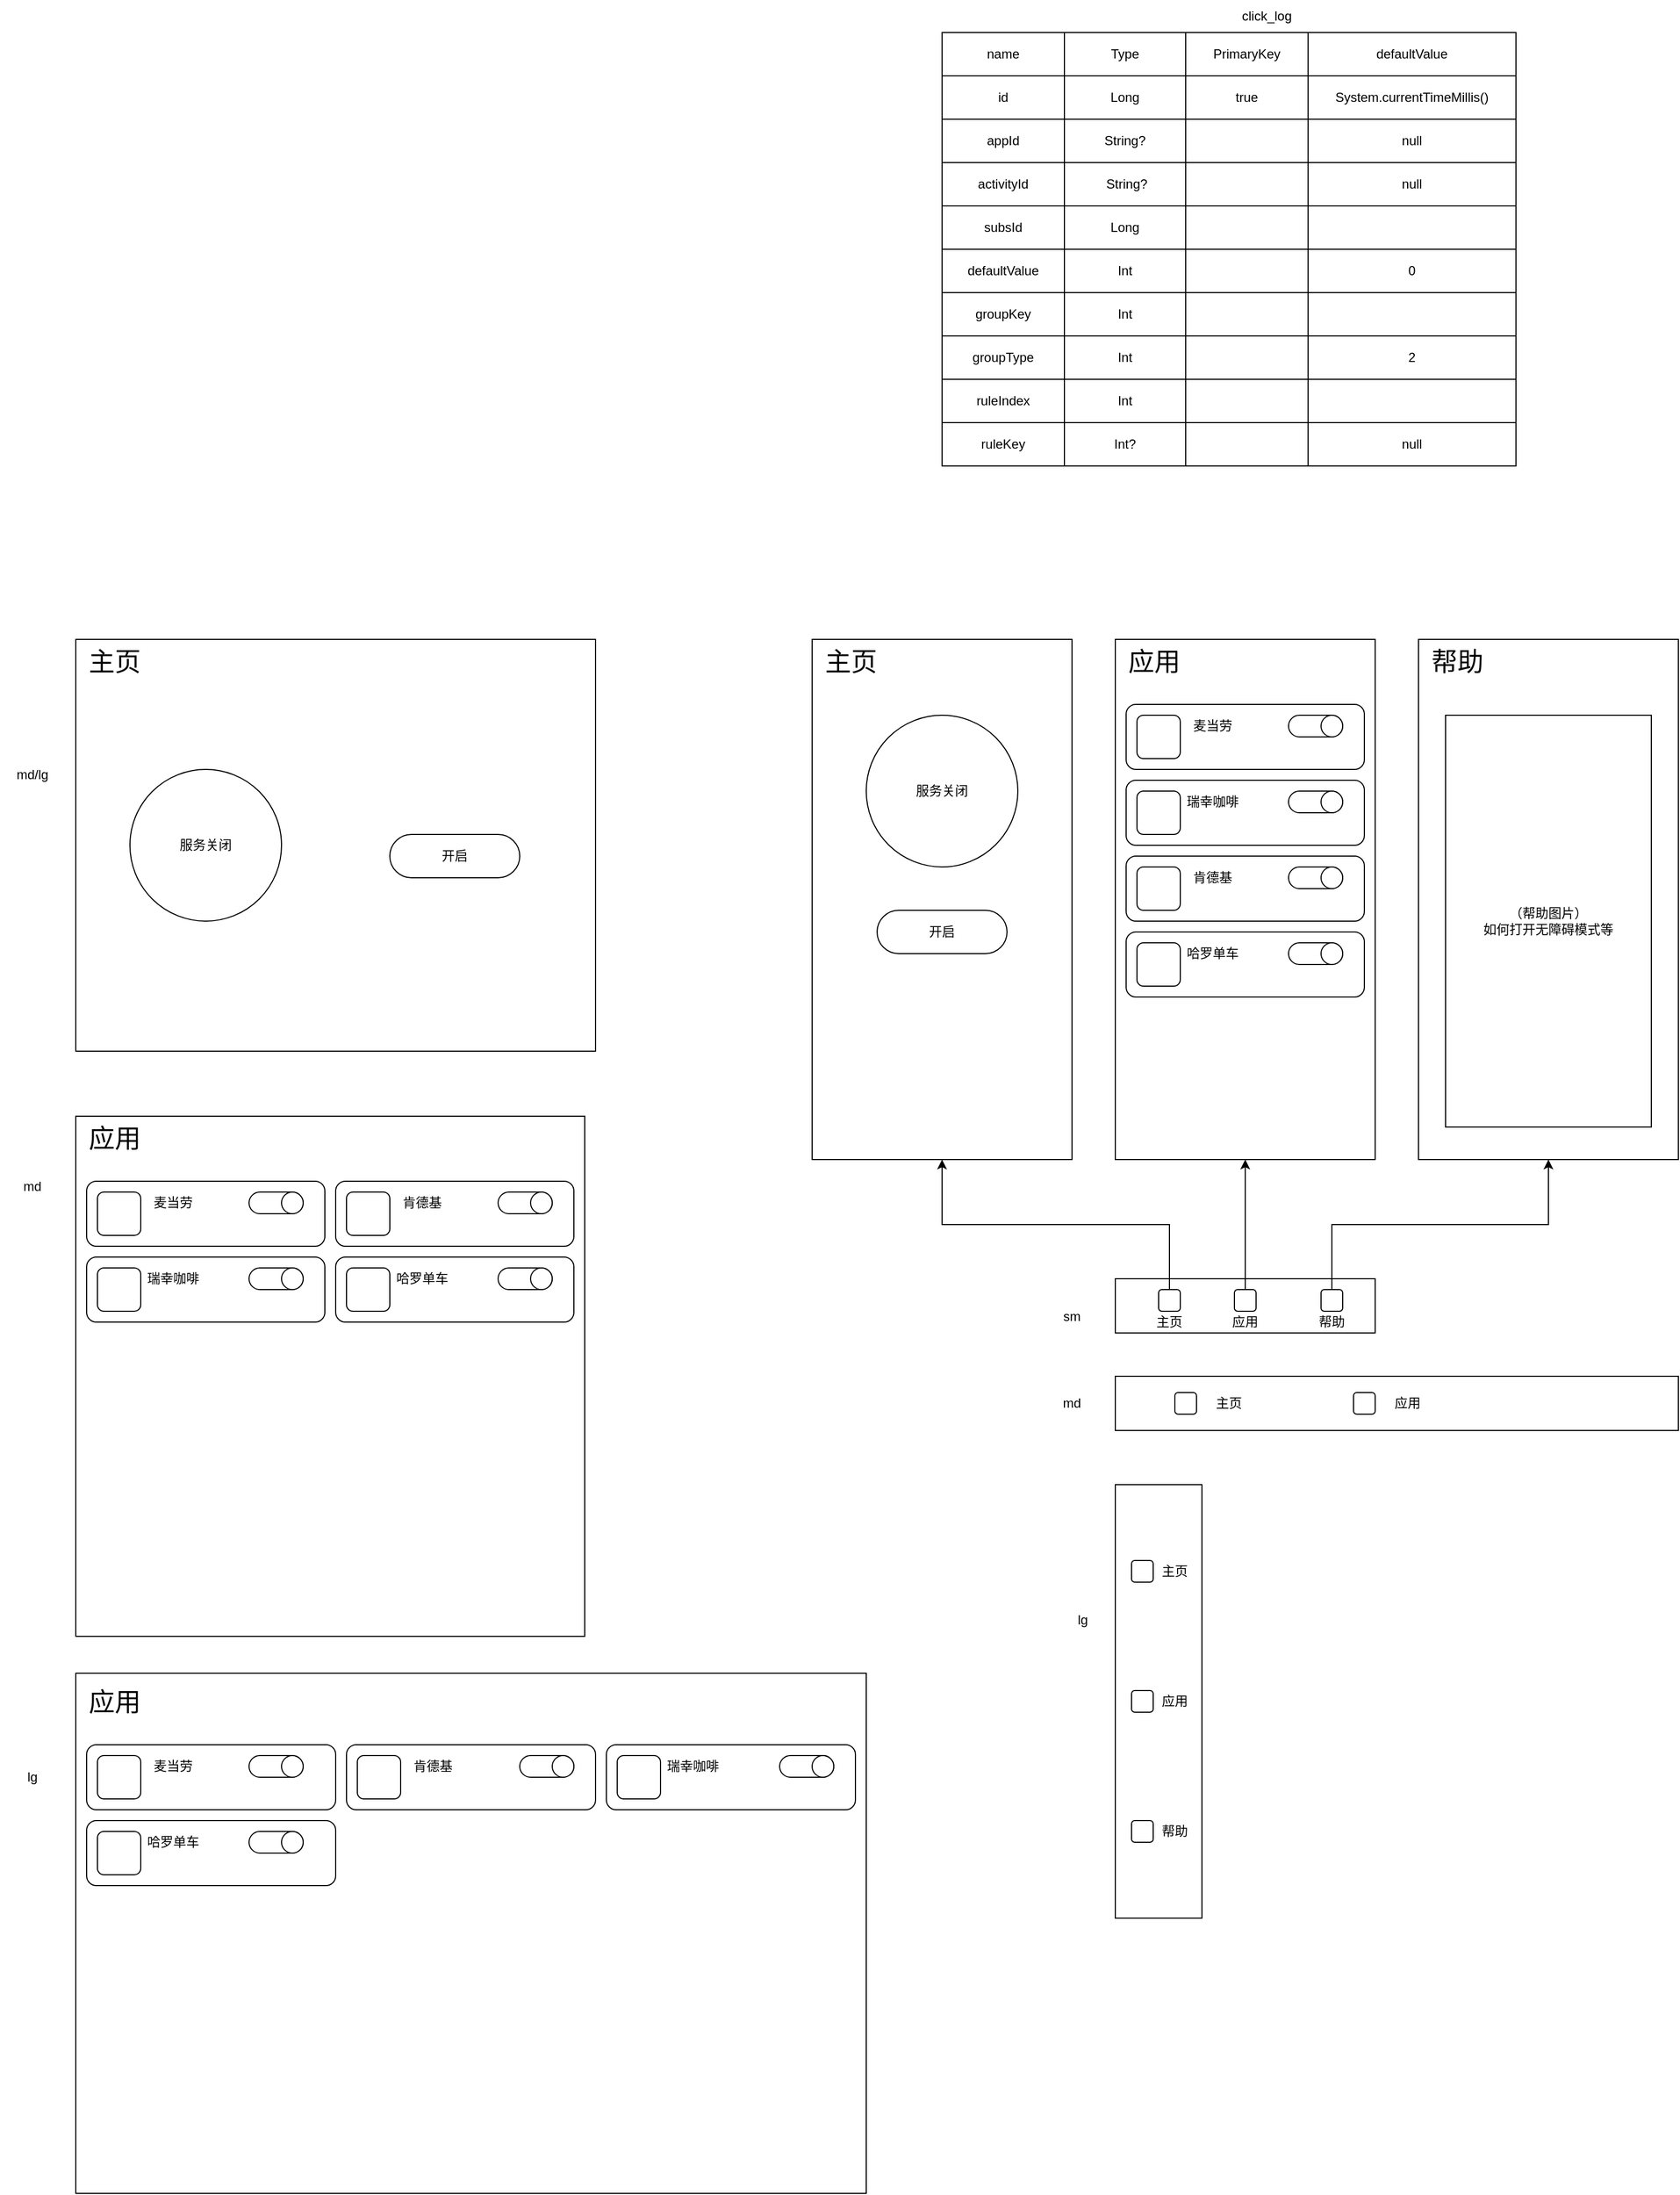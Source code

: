 <mxfile version="24.6.4" type="github">
  <diagram name="第 1 页" id="r9NZ0NUqpTUOCgciCteN">
    <mxGraphModel dx="2843" dy="1179" grid="1" gridSize="10" guides="1" tooltips="1" connect="1" arrows="1" fold="1" page="1" pageScale="1" pageWidth="827" pageHeight="1169" math="0" shadow="0">
      <root>
        <mxCell id="0" />
        <mxCell id="1" parent="0" />
        <mxCell id="3JbS52HwbgW0bo7ksS-z-1" value="" style="shape=table;startSize=0;container=1;collapsible=0;childLayout=tableLayout;" vertex="1" parent="1">
          <mxGeometry x="80" y="240" width="530" height="400" as="geometry" />
        </mxCell>
        <mxCell id="3JbS52HwbgW0bo7ksS-z-2" value="" style="shape=tableRow;horizontal=0;startSize=0;swimlaneHead=0;swimlaneBody=0;strokeColor=inherit;top=0;left=0;bottom=0;right=0;collapsible=0;dropTarget=0;fillColor=none;points=[[0,0.5],[1,0.5]];portConstraint=eastwest;" vertex="1" parent="3JbS52HwbgW0bo7ksS-z-1">
          <mxGeometry width="530" height="40" as="geometry" />
        </mxCell>
        <mxCell id="3JbS52HwbgW0bo7ksS-z-3" value="name" style="shape=partialRectangle;html=1;whiteSpace=wrap;connectable=0;strokeColor=inherit;overflow=hidden;fillColor=none;top=0;left=0;bottom=0;right=0;pointerEvents=1;" vertex="1" parent="3JbS52HwbgW0bo7ksS-z-2">
          <mxGeometry width="113" height="40" as="geometry">
            <mxRectangle width="113" height="40" as="alternateBounds" />
          </mxGeometry>
        </mxCell>
        <mxCell id="3JbS52HwbgW0bo7ksS-z-4" value="Type" style="shape=partialRectangle;html=1;whiteSpace=wrap;connectable=0;strokeColor=inherit;overflow=hidden;fillColor=none;top=0;left=0;bottom=0;right=0;pointerEvents=1;" vertex="1" parent="3JbS52HwbgW0bo7ksS-z-2">
          <mxGeometry x="113" width="112" height="40" as="geometry">
            <mxRectangle width="112" height="40" as="alternateBounds" />
          </mxGeometry>
        </mxCell>
        <mxCell id="3JbS52HwbgW0bo7ksS-z-5" value="PrimaryKey" style="shape=partialRectangle;html=1;whiteSpace=wrap;connectable=0;strokeColor=inherit;overflow=hidden;fillColor=none;top=0;left=0;bottom=0;right=0;pointerEvents=1;" vertex="1" parent="3JbS52HwbgW0bo7ksS-z-2">
          <mxGeometry x="225" width="113" height="40" as="geometry">
            <mxRectangle width="113" height="40" as="alternateBounds" />
          </mxGeometry>
        </mxCell>
        <mxCell id="3JbS52HwbgW0bo7ksS-z-6" value="defaultValue" style="shape=partialRectangle;html=1;whiteSpace=wrap;connectable=0;strokeColor=inherit;overflow=hidden;fillColor=none;top=0;left=0;bottom=0;right=0;pointerEvents=1;" vertex="1" parent="3JbS52HwbgW0bo7ksS-z-2">
          <mxGeometry x="338" width="192" height="40" as="geometry">
            <mxRectangle width="192" height="40" as="alternateBounds" />
          </mxGeometry>
        </mxCell>
        <mxCell id="3JbS52HwbgW0bo7ksS-z-7" value="" style="shape=tableRow;horizontal=0;startSize=0;swimlaneHead=0;swimlaneBody=0;strokeColor=inherit;top=0;left=0;bottom=0;right=0;collapsible=0;dropTarget=0;fillColor=none;points=[[0,0.5],[1,0.5]];portConstraint=eastwest;" vertex="1" parent="3JbS52HwbgW0bo7ksS-z-1">
          <mxGeometry y="40" width="530" height="40" as="geometry" />
        </mxCell>
        <mxCell id="3JbS52HwbgW0bo7ksS-z-8" value="id" style="shape=partialRectangle;html=1;whiteSpace=wrap;connectable=0;strokeColor=inherit;overflow=hidden;fillColor=none;top=0;left=0;bottom=0;right=0;pointerEvents=1;" vertex="1" parent="3JbS52HwbgW0bo7ksS-z-7">
          <mxGeometry width="113" height="40" as="geometry">
            <mxRectangle width="113" height="40" as="alternateBounds" />
          </mxGeometry>
        </mxCell>
        <mxCell id="3JbS52HwbgW0bo7ksS-z-9" value="Long" style="shape=partialRectangle;html=1;whiteSpace=wrap;connectable=0;strokeColor=inherit;overflow=hidden;fillColor=none;top=0;left=0;bottom=0;right=0;pointerEvents=1;" vertex="1" parent="3JbS52HwbgW0bo7ksS-z-7">
          <mxGeometry x="113" width="112" height="40" as="geometry">
            <mxRectangle width="112" height="40" as="alternateBounds" />
          </mxGeometry>
        </mxCell>
        <mxCell id="3JbS52HwbgW0bo7ksS-z-10" value="true" style="shape=partialRectangle;html=1;whiteSpace=wrap;connectable=0;strokeColor=inherit;overflow=hidden;fillColor=none;top=0;left=0;bottom=0;right=0;pointerEvents=1;" vertex="1" parent="3JbS52HwbgW0bo7ksS-z-7">
          <mxGeometry x="225" width="113" height="40" as="geometry">
            <mxRectangle width="113" height="40" as="alternateBounds" />
          </mxGeometry>
        </mxCell>
        <mxCell id="3JbS52HwbgW0bo7ksS-z-11" value="System.currentTimeMillis()" style="shape=partialRectangle;html=1;whiteSpace=wrap;connectable=0;strokeColor=inherit;overflow=hidden;fillColor=none;top=0;left=0;bottom=0;right=0;pointerEvents=1;" vertex="1" parent="3JbS52HwbgW0bo7ksS-z-7">
          <mxGeometry x="338" width="192" height="40" as="geometry">
            <mxRectangle width="192" height="40" as="alternateBounds" />
          </mxGeometry>
        </mxCell>
        <mxCell id="3JbS52HwbgW0bo7ksS-z-12" value="" style="shape=tableRow;horizontal=0;startSize=0;swimlaneHead=0;swimlaneBody=0;strokeColor=inherit;top=0;left=0;bottom=0;right=0;collapsible=0;dropTarget=0;fillColor=none;points=[[0,0.5],[1,0.5]];portConstraint=eastwest;" vertex="1" parent="3JbS52HwbgW0bo7ksS-z-1">
          <mxGeometry y="80" width="530" height="40" as="geometry" />
        </mxCell>
        <mxCell id="3JbS52HwbgW0bo7ksS-z-13" value="appId" style="shape=partialRectangle;html=1;whiteSpace=wrap;connectable=0;strokeColor=inherit;overflow=hidden;fillColor=none;top=0;left=0;bottom=0;right=0;pointerEvents=1;" vertex="1" parent="3JbS52HwbgW0bo7ksS-z-12">
          <mxGeometry width="113" height="40" as="geometry">
            <mxRectangle width="113" height="40" as="alternateBounds" />
          </mxGeometry>
        </mxCell>
        <mxCell id="3JbS52HwbgW0bo7ksS-z-14" value="String?" style="shape=partialRectangle;html=1;whiteSpace=wrap;connectable=0;strokeColor=inherit;overflow=hidden;fillColor=none;top=0;left=0;bottom=0;right=0;pointerEvents=1;" vertex="1" parent="3JbS52HwbgW0bo7ksS-z-12">
          <mxGeometry x="113" width="112" height="40" as="geometry">
            <mxRectangle width="112" height="40" as="alternateBounds" />
          </mxGeometry>
        </mxCell>
        <mxCell id="3JbS52HwbgW0bo7ksS-z-15" value="" style="shape=partialRectangle;html=1;whiteSpace=wrap;connectable=0;strokeColor=inherit;overflow=hidden;fillColor=none;top=0;left=0;bottom=0;right=0;pointerEvents=1;" vertex="1" parent="3JbS52HwbgW0bo7ksS-z-12">
          <mxGeometry x="225" width="113" height="40" as="geometry">
            <mxRectangle width="113" height="40" as="alternateBounds" />
          </mxGeometry>
        </mxCell>
        <mxCell id="3JbS52HwbgW0bo7ksS-z-16" value="null" style="shape=partialRectangle;html=1;whiteSpace=wrap;connectable=0;strokeColor=inherit;overflow=hidden;fillColor=none;top=0;left=0;bottom=0;right=0;pointerEvents=1;" vertex="1" parent="3JbS52HwbgW0bo7ksS-z-12">
          <mxGeometry x="338" width="192" height="40" as="geometry">
            <mxRectangle width="192" height="40" as="alternateBounds" />
          </mxGeometry>
        </mxCell>
        <mxCell id="3JbS52HwbgW0bo7ksS-z-17" value="" style="shape=tableRow;horizontal=0;startSize=0;swimlaneHead=0;swimlaneBody=0;strokeColor=inherit;top=0;left=0;bottom=0;right=0;collapsible=0;dropTarget=0;fillColor=none;points=[[0,0.5],[1,0.5]];portConstraint=eastwest;" vertex="1" parent="3JbS52HwbgW0bo7ksS-z-1">
          <mxGeometry y="120" width="530" height="40" as="geometry" />
        </mxCell>
        <mxCell id="3JbS52HwbgW0bo7ksS-z-18" value="activityId" style="shape=partialRectangle;html=1;whiteSpace=wrap;connectable=0;strokeColor=inherit;overflow=hidden;fillColor=none;top=0;left=0;bottom=0;right=0;pointerEvents=1;" vertex="1" parent="3JbS52HwbgW0bo7ksS-z-17">
          <mxGeometry width="113" height="40" as="geometry">
            <mxRectangle width="113" height="40" as="alternateBounds" />
          </mxGeometry>
        </mxCell>
        <mxCell id="3JbS52HwbgW0bo7ksS-z-19" value="&amp;nbsp;String?" style="shape=partialRectangle;html=1;whiteSpace=wrap;connectable=0;strokeColor=inherit;overflow=hidden;fillColor=none;top=0;left=0;bottom=0;right=0;pointerEvents=1;" vertex="1" parent="3JbS52HwbgW0bo7ksS-z-17">
          <mxGeometry x="113" width="112" height="40" as="geometry">
            <mxRectangle width="112" height="40" as="alternateBounds" />
          </mxGeometry>
        </mxCell>
        <mxCell id="3JbS52HwbgW0bo7ksS-z-20" value="" style="shape=partialRectangle;html=1;whiteSpace=wrap;connectable=0;strokeColor=inherit;overflow=hidden;fillColor=none;top=0;left=0;bottom=0;right=0;pointerEvents=1;" vertex="1" parent="3JbS52HwbgW0bo7ksS-z-17">
          <mxGeometry x="225" width="113" height="40" as="geometry">
            <mxRectangle width="113" height="40" as="alternateBounds" />
          </mxGeometry>
        </mxCell>
        <mxCell id="3JbS52HwbgW0bo7ksS-z-21" value="null" style="shape=partialRectangle;html=1;whiteSpace=wrap;connectable=0;strokeColor=inherit;overflow=hidden;fillColor=none;top=0;left=0;bottom=0;right=0;pointerEvents=1;" vertex="1" parent="3JbS52HwbgW0bo7ksS-z-17">
          <mxGeometry x="338" width="192" height="40" as="geometry">
            <mxRectangle width="192" height="40" as="alternateBounds" />
          </mxGeometry>
        </mxCell>
        <mxCell id="3JbS52HwbgW0bo7ksS-z-22" value="" style="shape=tableRow;horizontal=0;startSize=0;swimlaneHead=0;swimlaneBody=0;strokeColor=inherit;top=0;left=0;bottom=0;right=0;collapsible=0;dropTarget=0;fillColor=none;points=[[0,0.5],[1,0.5]];portConstraint=eastwest;" vertex="1" parent="3JbS52HwbgW0bo7ksS-z-1">
          <mxGeometry y="160" width="530" height="40" as="geometry" />
        </mxCell>
        <mxCell id="3JbS52HwbgW0bo7ksS-z-23" value="subsId" style="shape=partialRectangle;html=1;whiteSpace=wrap;connectable=0;strokeColor=inherit;overflow=hidden;fillColor=none;top=0;left=0;bottom=0;right=0;pointerEvents=1;" vertex="1" parent="3JbS52HwbgW0bo7ksS-z-22">
          <mxGeometry width="113" height="40" as="geometry">
            <mxRectangle width="113" height="40" as="alternateBounds" />
          </mxGeometry>
        </mxCell>
        <mxCell id="3JbS52HwbgW0bo7ksS-z-24" value="Long" style="shape=partialRectangle;html=1;whiteSpace=wrap;connectable=0;strokeColor=inherit;overflow=hidden;fillColor=none;top=0;left=0;bottom=0;right=0;pointerEvents=1;" vertex="1" parent="3JbS52HwbgW0bo7ksS-z-22">
          <mxGeometry x="113" width="112" height="40" as="geometry">
            <mxRectangle width="112" height="40" as="alternateBounds" />
          </mxGeometry>
        </mxCell>
        <mxCell id="3JbS52HwbgW0bo7ksS-z-25" value="" style="shape=partialRectangle;html=1;whiteSpace=wrap;connectable=0;strokeColor=inherit;overflow=hidden;fillColor=none;top=0;left=0;bottom=0;right=0;pointerEvents=1;" vertex="1" parent="3JbS52HwbgW0bo7ksS-z-22">
          <mxGeometry x="225" width="113" height="40" as="geometry">
            <mxRectangle width="113" height="40" as="alternateBounds" />
          </mxGeometry>
        </mxCell>
        <mxCell id="3JbS52HwbgW0bo7ksS-z-26" value="" style="shape=partialRectangle;html=1;whiteSpace=wrap;connectable=0;strokeColor=inherit;overflow=hidden;fillColor=none;top=0;left=0;bottom=0;right=0;pointerEvents=1;" vertex="1" parent="3JbS52HwbgW0bo7ksS-z-22">
          <mxGeometry x="338" width="192" height="40" as="geometry">
            <mxRectangle width="192" height="40" as="alternateBounds" />
          </mxGeometry>
        </mxCell>
        <mxCell id="3JbS52HwbgW0bo7ksS-z-27" value="" style="shape=tableRow;horizontal=0;startSize=0;swimlaneHead=0;swimlaneBody=0;strokeColor=inherit;top=0;left=0;bottom=0;right=0;collapsible=0;dropTarget=0;fillColor=none;points=[[0,0.5],[1,0.5]];portConstraint=eastwest;" vertex="1" parent="3JbS52HwbgW0bo7ksS-z-1">
          <mxGeometry y="200" width="530" height="40" as="geometry" />
        </mxCell>
        <mxCell id="3JbS52HwbgW0bo7ksS-z-28" value="defaultValue" style="shape=partialRectangle;html=1;whiteSpace=wrap;connectable=0;strokeColor=inherit;overflow=hidden;fillColor=none;top=0;left=0;bottom=0;right=0;pointerEvents=1;" vertex="1" parent="3JbS52HwbgW0bo7ksS-z-27">
          <mxGeometry width="113" height="40" as="geometry">
            <mxRectangle width="113" height="40" as="alternateBounds" />
          </mxGeometry>
        </mxCell>
        <mxCell id="3JbS52HwbgW0bo7ksS-z-29" value="Int" style="shape=partialRectangle;html=1;whiteSpace=wrap;connectable=0;strokeColor=inherit;overflow=hidden;fillColor=none;top=0;left=0;bottom=0;right=0;pointerEvents=1;" vertex="1" parent="3JbS52HwbgW0bo7ksS-z-27">
          <mxGeometry x="113" width="112" height="40" as="geometry">
            <mxRectangle width="112" height="40" as="alternateBounds" />
          </mxGeometry>
        </mxCell>
        <mxCell id="3JbS52HwbgW0bo7ksS-z-30" value="" style="shape=partialRectangle;html=1;whiteSpace=wrap;connectable=0;strokeColor=inherit;overflow=hidden;fillColor=none;top=0;left=0;bottom=0;right=0;pointerEvents=1;" vertex="1" parent="3JbS52HwbgW0bo7ksS-z-27">
          <mxGeometry x="225" width="113" height="40" as="geometry">
            <mxRectangle width="113" height="40" as="alternateBounds" />
          </mxGeometry>
        </mxCell>
        <mxCell id="3JbS52HwbgW0bo7ksS-z-31" value="0" style="shape=partialRectangle;html=1;whiteSpace=wrap;connectable=0;strokeColor=inherit;overflow=hidden;fillColor=none;top=0;left=0;bottom=0;right=0;pointerEvents=1;" vertex="1" parent="3JbS52HwbgW0bo7ksS-z-27">
          <mxGeometry x="338" width="192" height="40" as="geometry">
            <mxRectangle width="192" height="40" as="alternateBounds" />
          </mxGeometry>
        </mxCell>
        <mxCell id="3JbS52HwbgW0bo7ksS-z-32" value="" style="shape=tableRow;horizontal=0;startSize=0;swimlaneHead=0;swimlaneBody=0;strokeColor=inherit;top=0;left=0;bottom=0;right=0;collapsible=0;dropTarget=0;fillColor=none;points=[[0,0.5],[1,0.5]];portConstraint=eastwest;" vertex="1" parent="3JbS52HwbgW0bo7ksS-z-1">
          <mxGeometry y="240" width="530" height="40" as="geometry" />
        </mxCell>
        <mxCell id="3JbS52HwbgW0bo7ksS-z-33" value="groupKey" style="shape=partialRectangle;html=1;whiteSpace=wrap;connectable=0;strokeColor=inherit;overflow=hidden;fillColor=none;top=0;left=0;bottom=0;right=0;pointerEvents=1;" vertex="1" parent="3JbS52HwbgW0bo7ksS-z-32">
          <mxGeometry width="113" height="40" as="geometry">
            <mxRectangle width="113" height="40" as="alternateBounds" />
          </mxGeometry>
        </mxCell>
        <mxCell id="3JbS52HwbgW0bo7ksS-z-34" value="Int" style="shape=partialRectangle;html=1;whiteSpace=wrap;connectable=0;strokeColor=inherit;overflow=hidden;fillColor=none;top=0;left=0;bottom=0;right=0;pointerEvents=1;" vertex="1" parent="3JbS52HwbgW0bo7ksS-z-32">
          <mxGeometry x="113" width="112" height="40" as="geometry">
            <mxRectangle width="112" height="40" as="alternateBounds" />
          </mxGeometry>
        </mxCell>
        <mxCell id="3JbS52HwbgW0bo7ksS-z-35" value="" style="shape=partialRectangle;html=1;whiteSpace=wrap;connectable=0;strokeColor=inherit;overflow=hidden;fillColor=none;top=0;left=0;bottom=0;right=0;pointerEvents=1;" vertex="1" parent="3JbS52HwbgW0bo7ksS-z-32">
          <mxGeometry x="225" width="113" height="40" as="geometry">
            <mxRectangle width="113" height="40" as="alternateBounds" />
          </mxGeometry>
        </mxCell>
        <mxCell id="3JbS52HwbgW0bo7ksS-z-36" value="" style="shape=partialRectangle;html=1;whiteSpace=wrap;connectable=0;strokeColor=inherit;overflow=hidden;fillColor=none;top=0;left=0;bottom=0;right=0;pointerEvents=1;" vertex="1" parent="3JbS52HwbgW0bo7ksS-z-32">
          <mxGeometry x="338" width="192" height="40" as="geometry">
            <mxRectangle width="192" height="40" as="alternateBounds" />
          </mxGeometry>
        </mxCell>
        <mxCell id="3JbS52HwbgW0bo7ksS-z-37" value="" style="shape=tableRow;horizontal=0;startSize=0;swimlaneHead=0;swimlaneBody=0;strokeColor=inherit;top=0;left=0;bottom=0;right=0;collapsible=0;dropTarget=0;fillColor=none;points=[[0,0.5],[1,0.5]];portConstraint=eastwest;" vertex="1" parent="3JbS52HwbgW0bo7ksS-z-1">
          <mxGeometry y="280" width="530" height="40" as="geometry" />
        </mxCell>
        <mxCell id="3JbS52HwbgW0bo7ksS-z-38" value="groupType" style="shape=partialRectangle;html=1;whiteSpace=wrap;connectable=0;strokeColor=inherit;overflow=hidden;fillColor=none;top=0;left=0;bottom=0;right=0;pointerEvents=1;" vertex="1" parent="3JbS52HwbgW0bo7ksS-z-37">
          <mxGeometry width="113" height="40" as="geometry">
            <mxRectangle width="113" height="40" as="alternateBounds" />
          </mxGeometry>
        </mxCell>
        <mxCell id="3JbS52HwbgW0bo7ksS-z-39" value="Int" style="shape=partialRectangle;html=1;whiteSpace=wrap;connectable=0;strokeColor=inherit;overflow=hidden;fillColor=none;top=0;left=0;bottom=0;right=0;pointerEvents=1;" vertex="1" parent="3JbS52HwbgW0bo7ksS-z-37">
          <mxGeometry x="113" width="112" height="40" as="geometry">
            <mxRectangle width="112" height="40" as="alternateBounds" />
          </mxGeometry>
        </mxCell>
        <mxCell id="3JbS52HwbgW0bo7ksS-z-40" value="" style="shape=partialRectangle;html=1;whiteSpace=wrap;connectable=0;strokeColor=inherit;overflow=hidden;fillColor=none;top=0;left=0;bottom=0;right=0;pointerEvents=1;" vertex="1" parent="3JbS52HwbgW0bo7ksS-z-37">
          <mxGeometry x="225" width="113" height="40" as="geometry">
            <mxRectangle width="113" height="40" as="alternateBounds" />
          </mxGeometry>
        </mxCell>
        <mxCell id="3JbS52HwbgW0bo7ksS-z-41" value="2" style="shape=partialRectangle;html=1;whiteSpace=wrap;connectable=0;strokeColor=inherit;overflow=hidden;fillColor=none;top=0;left=0;bottom=0;right=0;pointerEvents=1;" vertex="1" parent="3JbS52HwbgW0bo7ksS-z-37">
          <mxGeometry x="338" width="192" height="40" as="geometry">
            <mxRectangle width="192" height="40" as="alternateBounds" />
          </mxGeometry>
        </mxCell>
        <mxCell id="3JbS52HwbgW0bo7ksS-z-42" value="" style="shape=tableRow;horizontal=0;startSize=0;swimlaneHead=0;swimlaneBody=0;strokeColor=inherit;top=0;left=0;bottom=0;right=0;collapsible=0;dropTarget=0;fillColor=none;points=[[0,0.5],[1,0.5]];portConstraint=eastwest;" vertex="1" parent="3JbS52HwbgW0bo7ksS-z-1">
          <mxGeometry y="320" width="530" height="40" as="geometry" />
        </mxCell>
        <mxCell id="3JbS52HwbgW0bo7ksS-z-43" value="ruleIndex" style="shape=partialRectangle;html=1;whiteSpace=wrap;connectable=0;strokeColor=inherit;overflow=hidden;fillColor=none;top=0;left=0;bottom=0;right=0;pointerEvents=1;" vertex="1" parent="3JbS52HwbgW0bo7ksS-z-42">
          <mxGeometry width="113" height="40" as="geometry">
            <mxRectangle width="113" height="40" as="alternateBounds" />
          </mxGeometry>
        </mxCell>
        <mxCell id="3JbS52HwbgW0bo7ksS-z-44" value="Int" style="shape=partialRectangle;html=1;whiteSpace=wrap;connectable=0;strokeColor=inherit;overflow=hidden;fillColor=none;top=0;left=0;bottom=0;right=0;pointerEvents=1;" vertex="1" parent="3JbS52HwbgW0bo7ksS-z-42">
          <mxGeometry x="113" width="112" height="40" as="geometry">
            <mxRectangle width="112" height="40" as="alternateBounds" />
          </mxGeometry>
        </mxCell>
        <mxCell id="3JbS52HwbgW0bo7ksS-z-45" value="" style="shape=partialRectangle;html=1;whiteSpace=wrap;connectable=0;strokeColor=inherit;overflow=hidden;fillColor=none;top=0;left=0;bottom=0;right=0;pointerEvents=1;" vertex="1" parent="3JbS52HwbgW0bo7ksS-z-42">
          <mxGeometry x="225" width="113" height="40" as="geometry">
            <mxRectangle width="113" height="40" as="alternateBounds" />
          </mxGeometry>
        </mxCell>
        <mxCell id="3JbS52HwbgW0bo7ksS-z-46" value="" style="shape=partialRectangle;html=1;whiteSpace=wrap;connectable=0;strokeColor=inherit;overflow=hidden;fillColor=none;top=0;left=0;bottom=0;right=0;pointerEvents=1;" vertex="1" parent="3JbS52HwbgW0bo7ksS-z-42">
          <mxGeometry x="338" width="192" height="40" as="geometry">
            <mxRectangle width="192" height="40" as="alternateBounds" />
          </mxGeometry>
        </mxCell>
        <mxCell id="3JbS52HwbgW0bo7ksS-z-57" style="shape=tableRow;horizontal=0;startSize=0;swimlaneHead=0;swimlaneBody=0;strokeColor=inherit;top=0;left=0;bottom=0;right=0;collapsible=0;dropTarget=0;fillColor=none;points=[[0,0.5],[1,0.5]];portConstraint=eastwest;" vertex="1" parent="3JbS52HwbgW0bo7ksS-z-1">
          <mxGeometry y="360" width="530" height="40" as="geometry" />
        </mxCell>
        <mxCell id="3JbS52HwbgW0bo7ksS-z-58" value="ruleKey" style="shape=partialRectangle;html=1;whiteSpace=wrap;connectable=0;strokeColor=inherit;overflow=hidden;fillColor=none;top=0;left=0;bottom=0;right=0;pointerEvents=1;" vertex="1" parent="3JbS52HwbgW0bo7ksS-z-57">
          <mxGeometry width="113" height="40" as="geometry">
            <mxRectangle width="113" height="40" as="alternateBounds" />
          </mxGeometry>
        </mxCell>
        <mxCell id="3JbS52HwbgW0bo7ksS-z-59" value="Int?" style="shape=partialRectangle;html=1;whiteSpace=wrap;connectable=0;strokeColor=inherit;overflow=hidden;fillColor=none;top=0;left=0;bottom=0;right=0;pointerEvents=1;" vertex="1" parent="3JbS52HwbgW0bo7ksS-z-57">
          <mxGeometry x="113" width="112" height="40" as="geometry">
            <mxRectangle width="112" height="40" as="alternateBounds" />
          </mxGeometry>
        </mxCell>
        <mxCell id="3JbS52HwbgW0bo7ksS-z-60" style="shape=partialRectangle;html=1;whiteSpace=wrap;connectable=0;strokeColor=inherit;overflow=hidden;fillColor=none;top=0;left=0;bottom=0;right=0;pointerEvents=1;" vertex="1" parent="3JbS52HwbgW0bo7ksS-z-57">
          <mxGeometry x="225" width="113" height="40" as="geometry">
            <mxRectangle width="113" height="40" as="alternateBounds" />
          </mxGeometry>
        </mxCell>
        <mxCell id="3JbS52HwbgW0bo7ksS-z-61" value="null" style="shape=partialRectangle;html=1;whiteSpace=wrap;connectable=0;strokeColor=inherit;overflow=hidden;fillColor=none;top=0;left=0;bottom=0;right=0;pointerEvents=1;" vertex="1" parent="3JbS52HwbgW0bo7ksS-z-57">
          <mxGeometry x="338" width="192" height="40" as="geometry">
            <mxRectangle width="192" height="40" as="alternateBounds" />
          </mxGeometry>
        </mxCell>
        <mxCell id="3JbS52HwbgW0bo7ksS-z-47" value="click_log" style="text;html=1;align=center;verticalAlign=middle;whiteSpace=wrap;rounded=0;" vertex="1" parent="1">
          <mxGeometry x="350" y="210" width="60" height="30" as="geometry" />
        </mxCell>
        <mxCell id="3JbS52HwbgW0bo7ksS-z-62" value="" style="rounded=0;whiteSpace=wrap;html=1;" vertex="1" parent="1">
          <mxGeometry x="240" y="800" width="240" height="480" as="geometry" />
        </mxCell>
        <mxCell id="3JbS52HwbgW0bo7ksS-z-63" value="" style="rounded=1;whiteSpace=wrap;html=1;" vertex="1" parent="1">
          <mxGeometry x="250" y="860" width="220" height="60" as="geometry" />
        </mxCell>
        <mxCell id="3JbS52HwbgW0bo7ksS-z-64" value="&lt;font style=&quot;font-size: 24px;&quot;&gt;应用&lt;/font&gt;" style="text;html=1;align=left;verticalAlign=top;whiteSpace=wrap;rounded=0;horizontal=1;" vertex="1" parent="1">
          <mxGeometry x="250" y="800" width="80" height="30" as="geometry" />
        </mxCell>
        <mxCell id="3JbS52HwbgW0bo7ksS-z-65" value="" style="rounded=1;whiteSpace=wrap;html=1;arcSize=50;" vertex="1" parent="1">
          <mxGeometry x="400" y="870" width="50" height="20" as="geometry" />
        </mxCell>
        <mxCell id="3JbS52HwbgW0bo7ksS-z-66" value="" style="ellipse;whiteSpace=wrap;html=1;aspect=fixed;" vertex="1" parent="1">
          <mxGeometry x="430" y="870" width="20" height="20" as="geometry" />
        </mxCell>
        <mxCell id="3JbS52HwbgW0bo7ksS-z-67" value="" style="rounded=1;whiteSpace=wrap;html=1;" vertex="1" parent="1">
          <mxGeometry x="260" y="870" width="40" height="40" as="geometry" />
        </mxCell>
        <mxCell id="3JbS52HwbgW0bo7ksS-z-68" value="麦当劳" style="text;html=1;align=center;verticalAlign=middle;whiteSpace=wrap;rounded=0;" vertex="1" parent="1">
          <mxGeometry x="300" y="870" width="60" height="20" as="geometry" />
        </mxCell>
        <mxCell id="3JbS52HwbgW0bo7ksS-z-69" value="" style="rounded=1;whiteSpace=wrap;html=1;" vertex="1" parent="1">
          <mxGeometry x="250" y="930" width="220" height="60" as="geometry" />
        </mxCell>
        <mxCell id="3JbS52HwbgW0bo7ksS-z-70" value="" style="rounded=1;whiteSpace=wrap;html=1;arcSize=50;" vertex="1" parent="1">
          <mxGeometry x="400" y="940" width="50" height="20" as="geometry" />
        </mxCell>
        <mxCell id="3JbS52HwbgW0bo7ksS-z-71" value="" style="ellipse;whiteSpace=wrap;html=1;aspect=fixed;" vertex="1" parent="1">
          <mxGeometry x="430" y="940" width="20" height="20" as="geometry" />
        </mxCell>
        <mxCell id="3JbS52HwbgW0bo7ksS-z-72" value="" style="rounded=1;whiteSpace=wrap;html=1;" vertex="1" parent="1">
          <mxGeometry x="260" y="940" width="40" height="40" as="geometry" />
        </mxCell>
        <mxCell id="3JbS52HwbgW0bo7ksS-z-73" value="瑞幸咖啡" style="text;html=1;align=center;verticalAlign=middle;whiteSpace=wrap;rounded=0;" vertex="1" parent="1">
          <mxGeometry x="300" y="940" width="60" height="20" as="geometry" />
        </mxCell>
        <mxCell id="3JbS52HwbgW0bo7ksS-z-74" value="" style="rounded=1;whiteSpace=wrap;html=1;" vertex="1" parent="1">
          <mxGeometry x="250" y="1000" width="220" height="60" as="geometry" />
        </mxCell>
        <mxCell id="3JbS52HwbgW0bo7ksS-z-75" value="" style="rounded=1;whiteSpace=wrap;html=1;arcSize=50;" vertex="1" parent="1">
          <mxGeometry x="400" y="1010" width="50" height="20" as="geometry" />
        </mxCell>
        <mxCell id="3JbS52HwbgW0bo7ksS-z-76" value="" style="ellipse;whiteSpace=wrap;html=1;aspect=fixed;" vertex="1" parent="1">
          <mxGeometry x="430" y="1010" width="20" height="20" as="geometry" />
        </mxCell>
        <mxCell id="3JbS52HwbgW0bo7ksS-z-77" value="" style="rounded=1;whiteSpace=wrap;html=1;" vertex="1" parent="1">
          <mxGeometry x="260" y="1010" width="40" height="40" as="geometry" />
        </mxCell>
        <mxCell id="3JbS52HwbgW0bo7ksS-z-78" value="肯德基" style="text;html=1;align=center;verticalAlign=middle;whiteSpace=wrap;rounded=0;" vertex="1" parent="1">
          <mxGeometry x="300" y="1010" width="60" height="20" as="geometry" />
        </mxCell>
        <mxCell id="3JbS52HwbgW0bo7ksS-z-79" value="" style="rounded=1;whiteSpace=wrap;html=1;" vertex="1" parent="1">
          <mxGeometry x="250" y="1070" width="220" height="60" as="geometry" />
        </mxCell>
        <mxCell id="3JbS52HwbgW0bo7ksS-z-80" value="" style="rounded=1;whiteSpace=wrap;html=1;arcSize=50;" vertex="1" parent="1">
          <mxGeometry x="400" y="1080" width="50" height="20" as="geometry" />
        </mxCell>
        <mxCell id="3JbS52HwbgW0bo7ksS-z-81" value="" style="ellipse;whiteSpace=wrap;html=1;aspect=fixed;" vertex="1" parent="1">
          <mxGeometry x="430" y="1080" width="20" height="20" as="geometry" />
        </mxCell>
        <mxCell id="3JbS52HwbgW0bo7ksS-z-82" value="" style="rounded=1;whiteSpace=wrap;html=1;" vertex="1" parent="1">
          <mxGeometry x="260" y="1080" width="40" height="40" as="geometry" />
        </mxCell>
        <mxCell id="3JbS52HwbgW0bo7ksS-z-83" value="哈罗单车" style="text;html=1;align=center;verticalAlign=middle;whiteSpace=wrap;rounded=0;" vertex="1" parent="1">
          <mxGeometry x="300" y="1080" width="60" height="20" as="geometry" />
        </mxCell>
        <mxCell id="3JbS52HwbgW0bo7ksS-z-84" value="" style="rounded=0;whiteSpace=wrap;html=1;" vertex="1" parent="1">
          <mxGeometry x="-40" y="800" width="240" height="480" as="geometry" />
        </mxCell>
        <mxCell id="3JbS52HwbgW0bo7ksS-z-86" value="&lt;font style=&quot;font-size: 24px;&quot;&gt;主页&lt;/font&gt;" style="text;html=1;align=left;verticalAlign=top;whiteSpace=wrap;rounded=0;horizontal=1;" vertex="1" parent="1">
          <mxGeometry x="-30" y="800" width="80" height="30" as="geometry" />
        </mxCell>
        <mxCell id="3JbS52HwbgW0bo7ksS-z-106" value="服务关闭" style="ellipse;whiteSpace=wrap;html=1;aspect=fixed;" vertex="1" parent="1">
          <mxGeometry x="10" y="870" width="140" height="140" as="geometry" />
        </mxCell>
        <mxCell id="3JbS52HwbgW0bo7ksS-z-107" value="" style="rounded=0;whiteSpace=wrap;html=1;" vertex="1" parent="1">
          <mxGeometry x="240" y="1390" width="240" height="50" as="geometry" />
        </mxCell>
        <mxCell id="3JbS52HwbgW0bo7ksS-z-114" style="edgeStyle=orthogonalEdgeStyle;rounded=0;orthogonalLoop=1;jettySize=auto;html=1;exitX=0.5;exitY=0;exitDx=0;exitDy=0;entryX=0.5;entryY=1;entryDx=0;entryDy=0;" edge="1" parent="1" source="3JbS52HwbgW0bo7ksS-z-108" target="3JbS52HwbgW0bo7ksS-z-84">
          <mxGeometry relative="1" as="geometry" />
        </mxCell>
        <mxCell id="3JbS52HwbgW0bo7ksS-z-108" value="" style="rounded=1;whiteSpace=wrap;html=1;" vertex="1" parent="1">
          <mxGeometry x="280" y="1400" width="20" height="20" as="geometry" />
        </mxCell>
        <mxCell id="3JbS52HwbgW0bo7ksS-z-109" value="主页" style="text;html=1;align=center;verticalAlign=middle;whiteSpace=wrap;rounded=0;" vertex="1" parent="1">
          <mxGeometry x="260" y="1420" width="60" height="20" as="geometry" />
        </mxCell>
        <mxCell id="3JbS52HwbgW0bo7ksS-z-115" style="edgeStyle=orthogonalEdgeStyle;rounded=0;orthogonalLoop=1;jettySize=auto;html=1;exitX=0.5;exitY=0;exitDx=0;exitDy=0;entryX=0.5;entryY=1;entryDx=0;entryDy=0;" edge="1" parent="1" source="3JbS52HwbgW0bo7ksS-z-110" target="3JbS52HwbgW0bo7ksS-z-62">
          <mxGeometry relative="1" as="geometry" />
        </mxCell>
        <mxCell id="3JbS52HwbgW0bo7ksS-z-110" value="" style="rounded=1;whiteSpace=wrap;html=1;" vertex="1" parent="1">
          <mxGeometry x="350" y="1400" width="20" height="20" as="geometry" />
        </mxCell>
        <mxCell id="3JbS52HwbgW0bo7ksS-z-111" value="应用" style="text;html=1;align=center;verticalAlign=middle;whiteSpace=wrap;rounded=0;" vertex="1" parent="1">
          <mxGeometry x="330" y="1420" width="60" height="20" as="geometry" />
        </mxCell>
        <mxCell id="3JbS52HwbgW0bo7ksS-z-138" style="edgeStyle=orthogonalEdgeStyle;rounded=0;orthogonalLoop=1;jettySize=auto;html=1;exitX=0.5;exitY=0;exitDx=0;exitDy=0;entryX=0.5;entryY=1;entryDx=0;entryDy=0;" edge="1" parent="1" source="3JbS52HwbgW0bo7ksS-z-112" target="3JbS52HwbgW0bo7ksS-z-116">
          <mxGeometry relative="1" as="geometry" />
        </mxCell>
        <mxCell id="3JbS52HwbgW0bo7ksS-z-112" value="" style="rounded=1;whiteSpace=wrap;html=1;" vertex="1" parent="1">
          <mxGeometry x="430" y="1400" width="20" height="20" as="geometry" />
        </mxCell>
        <mxCell id="3JbS52HwbgW0bo7ksS-z-113" value="帮助" style="text;html=1;align=center;verticalAlign=middle;whiteSpace=wrap;rounded=0;" vertex="1" parent="1">
          <mxGeometry x="410" y="1420" width="60" height="20" as="geometry" />
        </mxCell>
        <mxCell id="3JbS52HwbgW0bo7ksS-z-116" value="" style="rounded=0;whiteSpace=wrap;html=1;" vertex="1" parent="1">
          <mxGeometry x="520" y="800" width="240" height="480" as="geometry" />
        </mxCell>
        <mxCell id="3JbS52HwbgW0bo7ksS-z-118" value="&lt;font style=&quot;font-size: 24px;&quot;&gt;帮助&lt;/font&gt;" style="text;html=1;align=left;verticalAlign=top;whiteSpace=wrap;rounded=0;horizontal=1;" vertex="1" parent="1">
          <mxGeometry x="530" y="800" width="80" height="30" as="geometry" />
        </mxCell>
        <mxCell id="3JbS52HwbgW0bo7ksS-z-139" value="（帮助图片）&lt;div&gt;如何打开无障碍模式等&lt;/div&gt;" style="rounded=0;whiteSpace=wrap;html=1;" vertex="1" parent="1">
          <mxGeometry x="545" y="870" width="190" height="380" as="geometry" />
        </mxCell>
        <mxCell id="3JbS52HwbgW0bo7ksS-z-140" value="开启" style="rounded=1;whiteSpace=wrap;html=1;arcSize=50;" vertex="1" parent="1">
          <mxGeometry x="20" y="1050" width="120" height="40" as="geometry" />
        </mxCell>
        <mxCell id="3JbS52HwbgW0bo7ksS-z-142" value="" style="rounded=0;whiteSpace=wrap;html=1;" vertex="1" parent="1">
          <mxGeometry x="240" y="1480" width="520" height="50" as="geometry" />
        </mxCell>
        <mxCell id="3JbS52HwbgW0bo7ksS-z-143" value="" style="rounded=1;whiteSpace=wrap;html=1;" vertex="1" parent="1">
          <mxGeometry x="295" y="1495" width="20" height="20" as="geometry" />
        </mxCell>
        <mxCell id="3JbS52HwbgW0bo7ksS-z-144" value="主页" style="text;html=1;align=center;verticalAlign=middle;whiteSpace=wrap;rounded=0;" vertex="1" parent="1">
          <mxGeometry x="315" y="1495" width="60" height="20" as="geometry" />
        </mxCell>
        <mxCell id="3JbS52HwbgW0bo7ksS-z-145" value="" style="rounded=1;whiteSpace=wrap;html=1;" vertex="1" parent="1">
          <mxGeometry x="460" y="1495" width="20" height="20" as="geometry" />
        </mxCell>
        <mxCell id="3JbS52HwbgW0bo7ksS-z-146" value="应用" style="text;html=1;align=center;verticalAlign=middle;whiteSpace=wrap;rounded=0;" vertex="1" parent="1">
          <mxGeometry x="480" y="1495" width="60" height="20" as="geometry" />
        </mxCell>
        <mxCell id="3JbS52HwbgW0bo7ksS-z-149" value="sm" style="text;html=1;align=center;verticalAlign=middle;whiteSpace=wrap;rounded=0;" vertex="1" parent="1">
          <mxGeometry x="170" y="1410" width="60" height="30" as="geometry" />
        </mxCell>
        <mxCell id="3JbS52HwbgW0bo7ksS-z-150" value="md" style="text;html=1;align=center;verticalAlign=middle;whiteSpace=wrap;rounded=0;" vertex="1" parent="1">
          <mxGeometry x="170" y="1490" width="60" height="30" as="geometry" />
        </mxCell>
        <mxCell id="3JbS52HwbgW0bo7ksS-z-151" value="" style="rounded=0;whiteSpace=wrap;html=1;" vertex="1" parent="1">
          <mxGeometry x="240" y="1580" width="80" height="400" as="geometry" />
        </mxCell>
        <mxCell id="3JbS52HwbgW0bo7ksS-z-152" value="lg" style="text;html=1;align=center;verticalAlign=middle;whiteSpace=wrap;rounded=0;" vertex="1" parent="1">
          <mxGeometry x="180" y="1690" width="60" height="30" as="geometry" />
        </mxCell>
        <mxCell id="3JbS52HwbgW0bo7ksS-z-153" value="" style="rounded=1;whiteSpace=wrap;html=1;" vertex="1" parent="1">
          <mxGeometry x="255" y="1650" width="20" height="20" as="geometry" />
        </mxCell>
        <mxCell id="3JbS52HwbgW0bo7ksS-z-154" value="主页" style="text;html=1;align=center;verticalAlign=middle;whiteSpace=wrap;rounded=0;" vertex="1" parent="1">
          <mxGeometry x="265" y="1650" width="60" height="20" as="geometry" />
        </mxCell>
        <mxCell id="3JbS52HwbgW0bo7ksS-z-155" value="" style="rounded=1;whiteSpace=wrap;html=1;" vertex="1" parent="1">
          <mxGeometry x="255" y="1770" width="20" height="20" as="geometry" />
        </mxCell>
        <mxCell id="3JbS52HwbgW0bo7ksS-z-156" value="应用" style="text;html=1;align=center;verticalAlign=middle;whiteSpace=wrap;rounded=0;" vertex="1" parent="1">
          <mxGeometry x="265" y="1770" width="60" height="20" as="geometry" />
        </mxCell>
        <mxCell id="3JbS52HwbgW0bo7ksS-z-147" value="" style="rounded=1;whiteSpace=wrap;html=1;" vertex="1" parent="1">
          <mxGeometry x="255" y="1890" width="20" height="20" as="geometry" />
        </mxCell>
        <mxCell id="3JbS52HwbgW0bo7ksS-z-148" value="帮助" style="text;html=1;align=center;verticalAlign=middle;whiteSpace=wrap;rounded=0;" vertex="1" parent="1">
          <mxGeometry x="265" y="1890" width="60" height="20" as="geometry" />
        </mxCell>
        <mxCell id="3JbS52HwbgW0bo7ksS-z-157" value="" style="rounded=0;whiteSpace=wrap;html=1;" vertex="1" parent="1">
          <mxGeometry x="-720" y="800" width="480" height="380" as="geometry" />
        </mxCell>
        <mxCell id="3JbS52HwbgW0bo7ksS-z-158" value="服务关闭" style="ellipse;whiteSpace=wrap;html=1;aspect=fixed;" vertex="1" parent="1">
          <mxGeometry x="-670" y="920" width="140" height="140" as="geometry" />
        </mxCell>
        <mxCell id="3JbS52HwbgW0bo7ksS-z-159" value="开启" style="rounded=1;whiteSpace=wrap;html=1;arcSize=50;" vertex="1" parent="1">
          <mxGeometry x="-430" y="980" width="120" height="40" as="geometry" />
        </mxCell>
        <mxCell id="3JbS52HwbgW0bo7ksS-z-161" value="&lt;font style=&quot;font-size: 24px;&quot;&gt;主页&lt;/font&gt;" style="text;html=1;align=left;verticalAlign=top;whiteSpace=wrap;rounded=0;horizontal=1;" vertex="1" parent="1">
          <mxGeometry x="-710" y="800" width="80" height="30" as="geometry" />
        </mxCell>
        <mxCell id="3JbS52HwbgW0bo7ksS-z-162" value="" style="rounded=0;whiteSpace=wrap;html=1;" vertex="1" parent="1">
          <mxGeometry x="-720" y="1240" width="470" height="480" as="geometry" />
        </mxCell>
        <mxCell id="3JbS52HwbgW0bo7ksS-z-163" value="" style="rounded=1;whiteSpace=wrap;html=1;" vertex="1" parent="1">
          <mxGeometry x="-710" y="1300" width="220" height="60" as="geometry" />
        </mxCell>
        <mxCell id="3JbS52HwbgW0bo7ksS-z-164" value="&lt;font style=&quot;font-size: 24px;&quot;&gt;应用&lt;/font&gt;" style="text;html=1;align=left;verticalAlign=top;whiteSpace=wrap;rounded=0;horizontal=1;" vertex="1" parent="1">
          <mxGeometry x="-710" y="1240" width="80" height="30" as="geometry" />
        </mxCell>
        <mxCell id="3JbS52HwbgW0bo7ksS-z-165" value="" style="rounded=1;whiteSpace=wrap;html=1;arcSize=50;" vertex="1" parent="1">
          <mxGeometry x="-560" y="1310" width="50" height="20" as="geometry" />
        </mxCell>
        <mxCell id="3JbS52HwbgW0bo7ksS-z-166" value="" style="ellipse;whiteSpace=wrap;html=1;aspect=fixed;" vertex="1" parent="1">
          <mxGeometry x="-530" y="1310" width="20" height="20" as="geometry" />
        </mxCell>
        <mxCell id="3JbS52HwbgW0bo7ksS-z-167" value="" style="rounded=1;whiteSpace=wrap;html=1;" vertex="1" parent="1">
          <mxGeometry x="-700" y="1310" width="40" height="40" as="geometry" />
        </mxCell>
        <mxCell id="3JbS52HwbgW0bo7ksS-z-168" value="麦当劳" style="text;html=1;align=center;verticalAlign=middle;whiteSpace=wrap;rounded=0;" vertex="1" parent="1">
          <mxGeometry x="-660" y="1310" width="60" height="20" as="geometry" />
        </mxCell>
        <mxCell id="3JbS52HwbgW0bo7ksS-z-169" value="" style="rounded=1;whiteSpace=wrap;html=1;" vertex="1" parent="1">
          <mxGeometry x="-710" y="1370" width="220" height="60" as="geometry" />
        </mxCell>
        <mxCell id="3JbS52HwbgW0bo7ksS-z-170" value="" style="rounded=1;whiteSpace=wrap;html=1;arcSize=50;" vertex="1" parent="1">
          <mxGeometry x="-560" y="1380" width="50" height="20" as="geometry" />
        </mxCell>
        <mxCell id="3JbS52HwbgW0bo7ksS-z-171" value="" style="ellipse;whiteSpace=wrap;html=1;aspect=fixed;" vertex="1" parent="1">
          <mxGeometry x="-530" y="1380" width="20" height="20" as="geometry" />
        </mxCell>
        <mxCell id="3JbS52HwbgW0bo7ksS-z-172" value="" style="rounded=1;whiteSpace=wrap;html=1;" vertex="1" parent="1">
          <mxGeometry x="-700" y="1380" width="40" height="40" as="geometry" />
        </mxCell>
        <mxCell id="3JbS52HwbgW0bo7ksS-z-173" value="瑞幸咖啡" style="text;html=1;align=center;verticalAlign=middle;whiteSpace=wrap;rounded=0;" vertex="1" parent="1">
          <mxGeometry x="-660" y="1380" width="60" height="20" as="geometry" />
        </mxCell>
        <mxCell id="3JbS52HwbgW0bo7ksS-z-174" value="" style="rounded=1;whiteSpace=wrap;html=1;" vertex="1" parent="1">
          <mxGeometry x="-480" y="1300" width="220" height="60" as="geometry" />
        </mxCell>
        <mxCell id="3JbS52HwbgW0bo7ksS-z-175" value="" style="rounded=1;whiteSpace=wrap;html=1;arcSize=50;" vertex="1" parent="1">
          <mxGeometry x="-330" y="1310" width="50" height="20" as="geometry" />
        </mxCell>
        <mxCell id="3JbS52HwbgW0bo7ksS-z-176" value="" style="ellipse;whiteSpace=wrap;html=1;aspect=fixed;" vertex="1" parent="1">
          <mxGeometry x="-300" y="1310" width="20" height="20" as="geometry" />
        </mxCell>
        <mxCell id="3JbS52HwbgW0bo7ksS-z-177" value="" style="rounded=1;whiteSpace=wrap;html=1;" vertex="1" parent="1">
          <mxGeometry x="-470" y="1310" width="40" height="40" as="geometry" />
        </mxCell>
        <mxCell id="3JbS52HwbgW0bo7ksS-z-178" value="肯德基" style="text;html=1;align=center;verticalAlign=middle;whiteSpace=wrap;rounded=0;" vertex="1" parent="1">
          <mxGeometry x="-430" y="1310" width="60" height="20" as="geometry" />
        </mxCell>
        <mxCell id="3JbS52HwbgW0bo7ksS-z-179" value="" style="rounded=1;whiteSpace=wrap;html=1;" vertex="1" parent="1">
          <mxGeometry x="-480" y="1370" width="220" height="60" as="geometry" />
        </mxCell>
        <mxCell id="3JbS52HwbgW0bo7ksS-z-180" value="" style="rounded=1;whiteSpace=wrap;html=1;arcSize=50;" vertex="1" parent="1">
          <mxGeometry x="-330" y="1380" width="50" height="20" as="geometry" />
        </mxCell>
        <mxCell id="3JbS52HwbgW0bo7ksS-z-181" value="" style="ellipse;whiteSpace=wrap;html=1;aspect=fixed;" vertex="1" parent="1">
          <mxGeometry x="-300" y="1380" width="20" height="20" as="geometry" />
        </mxCell>
        <mxCell id="3JbS52HwbgW0bo7ksS-z-182" value="" style="rounded=1;whiteSpace=wrap;html=1;" vertex="1" parent="1">
          <mxGeometry x="-470" y="1380" width="40" height="40" as="geometry" />
        </mxCell>
        <mxCell id="3JbS52HwbgW0bo7ksS-z-183" value="哈罗单车" style="text;html=1;align=center;verticalAlign=middle;whiteSpace=wrap;rounded=0;" vertex="1" parent="1">
          <mxGeometry x="-430" y="1380" width="60" height="20" as="geometry" />
        </mxCell>
        <mxCell id="3JbS52HwbgW0bo7ksS-z-184" value="" style="rounded=0;whiteSpace=wrap;html=1;" vertex="1" parent="1">
          <mxGeometry x="-720" y="1754" width="730" height="480" as="geometry" />
        </mxCell>
        <mxCell id="3JbS52HwbgW0bo7ksS-z-185" value="" style="rounded=1;whiteSpace=wrap;html=1;" vertex="1" parent="1">
          <mxGeometry x="-710" y="1820" width="230" height="60" as="geometry" />
        </mxCell>
        <mxCell id="3JbS52HwbgW0bo7ksS-z-186" value="&lt;font style=&quot;font-size: 24px;&quot;&gt;应用&lt;/font&gt;" style="text;html=1;align=left;verticalAlign=top;whiteSpace=wrap;rounded=0;horizontal=1;" vertex="1" parent="1">
          <mxGeometry x="-710" y="1760" width="80" height="30" as="geometry" />
        </mxCell>
        <mxCell id="3JbS52HwbgW0bo7ksS-z-187" value="" style="rounded=1;whiteSpace=wrap;html=1;arcSize=50;" vertex="1" parent="1">
          <mxGeometry x="-560" y="1830" width="50" height="20" as="geometry" />
        </mxCell>
        <mxCell id="3JbS52HwbgW0bo7ksS-z-188" value="" style="ellipse;whiteSpace=wrap;html=1;aspect=fixed;" vertex="1" parent="1">
          <mxGeometry x="-530" y="1830" width="20" height="20" as="geometry" />
        </mxCell>
        <mxCell id="3JbS52HwbgW0bo7ksS-z-189" value="" style="rounded=1;whiteSpace=wrap;html=1;" vertex="1" parent="1">
          <mxGeometry x="-700" y="1830" width="40" height="40" as="geometry" />
        </mxCell>
        <mxCell id="3JbS52HwbgW0bo7ksS-z-190" value="麦当劳" style="text;html=1;align=center;verticalAlign=middle;whiteSpace=wrap;rounded=0;" vertex="1" parent="1">
          <mxGeometry x="-660" y="1830" width="60" height="20" as="geometry" />
        </mxCell>
        <mxCell id="3JbS52HwbgW0bo7ksS-z-191" value="" style="rounded=1;whiteSpace=wrap;html=1;" vertex="1" parent="1">
          <mxGeometry x="-230" y="1820" width="230" height="60" as="geometry" />
        </mxCell>
        <mxCell id="3JbS52HwbgW0bo7ksS-z-192" value="" style="rounded=1;whiteSpace=wrap;html=1;arcSize=50;" vertex="1" parent="1">
          <mxGeometry x="-70" y="1830" width="50" height="20" as="geometry" />
        </mxCell>
        <mxCell id="3JbS52HwbgW0bo7ksS-z-193" value="" style="ellipse;whiteSpace=wrap;html=1;aspect=fixed;" vertex="1" parent="1">
          <mxGeometry x="-40" y="1830" width="20" height="20" as="geometry" />
        </mxCell>
        <mxCell id="3JbS52HwbgW0bo7ksS-z-194" value="" style="rounded=1;whiteSpace=wrap;html=1;" vertex="1" parent="1">
          <mxGeometry x="-220" y="1830" width="40" height="40" as="geometry" />
        </mxCell>
        <mxCell id="3JbS52HwbgW0bo7ksS-z-195" value="瑞幸咖啡" style="text;html=1;align=center;verticalAlign=middle;whiteSpace=wrap;rounded=0;" vertex="1" parent="1">
          <mxGeometry x="-180" y="1830" width="60" height="20" as="geometry" />
        </mxCell>
        <mxCell id="3JbS52HwbgW0bo7ksS-z-196" value="" style="rounded=1;whiteSpace=wrap;html=1;" vertex="1" parent="1">
          <mxGeometry x="-470" y="1820" width="230" height="60" as="geometry" />
        </mxCell>
        <mxCell id="3JbS52HwbgW0bo7ksS-z-197" value="" style="rounded=1;whiteSpace=wrap;html=1;arcSize=50;" vertex="1" parent="1">
          <mxGeometry x="-310" y="1830" width="50" height="20" as="geometry" />
        </mxCell>
        <mxCell id="3JbS52HwbgW0bo7ksS-z-198" value="" style="ellipse;whiteSpace=wrap;html=1;aspect=fixed;" vertex="1" parent="1">
          <mxGeometry x="-280" y="1830" width="20" height="20" as="geometry" />
        </mxCell>
        <mxCell id="3JbS52HwbgW0bo7ksS-z-199" value="" style="rounded=1;whiteSpace=wrap;html=1;" vertex="1" parent="1">
          <mxGeometry x="-460" y="1830" width="40" height="40" as="geometry" />
        </mxCell>
        <mxCell id="3JbS52HwbgW0bo7ksS-z-200" value="肯德基" style="text;html=1;align=center;verticalAlign=middle;whiteSpace=wrap;rounded=0;" vertex="1" parent="1">
          <mxGeometry x="-420" y="1830" width="60" height="20" as="geometry" />
        </mxCell>
        <mxCell id="3JbS52HwbgW0bo7ksS-z-201" value="" style="rounded=1;whiteSpace=wrap;html=1;" vertex="1" parent="1">
          <mxGeometry x="-710" y="1890" width="230" height="60" as="geometry" />
        </mxCell>
        <mxCell id="3JbS52HwbgW0bo7ksS-z-202" value="" style="rounded=1;whiteSpace=wrap;html=1;arcSize=50;" vertex="1" parent="1">
          <mxGeometry x="-560" y="1900" width="50" height="20" as="geometry" />
        </mxCell>
        <mxCell id="3JbS52HwbgW0bo7ksS-z-203" value="" style="ellipse;whiteSpace=wrap;html=1;aspect=fixed;" vertex="1" parent="1">
          <mxGeometry x="-530" y="1900" width="20" height="20" as="geometry" />
        </mxCell>
        <mxCell id="3JbS52HwbgW0bo7ksS-z-204" value="" style="rounded=1;whiteSpace=wrap;html=1;" vertex="1" parent="1">
          <mxGeometry x="-700" y="1900" width="40" height="40" as="geometry" />
        </mxCell>
        <mxCell id="3JbS52HwbgW0bo7ksS-z-205" value="哈罗单车" style="text;html=1;align=center;verticalAlign=middle;whiteSpace=wrap;rounded=0;" vertex="1" parent="1">
          <mxGeometry x="-660" y="1900" width="60" height="20" as="geometry" />
        </mxCell>
        <mxCell id="3JbS52HwbgW0bo7ksS-z-228" value="md/lg" style="text;html=1;align=center;verticalAlign=middle;whiteSpace=wrap;rounded=0;" vertex="1" parent="1">
          <mxGeometry x="-790" y="910" width="60" height="30" as="geometry" />
        </mxCell>
        <mxCell id="3JbS52HwbgW0bo7ksS-z-229" value="md" style="text;html=1;align=center;verticalAlign=middle;whiteSpace=wrap;rounded=0;" vertex="1" parent="1">
          <mxGeometry x="-790" y="1290" width="60" height="30" as="geometry" />
        </mxCell>
        <mxCell id="3JbS52HwbgW0bo7ksS-z-230" value="lg" style="text;html=1;align=center;verticalAlign=middle;whiteSpace=wrap;rounded=0;" vertex="1" parent="1">
          <mxGeometry x="-790" y="1835" width="60" height="30" as="geometry" />
        </mxCell>
      </root>
    </mxGraphModel>
  </diagram>
</mxfile>
